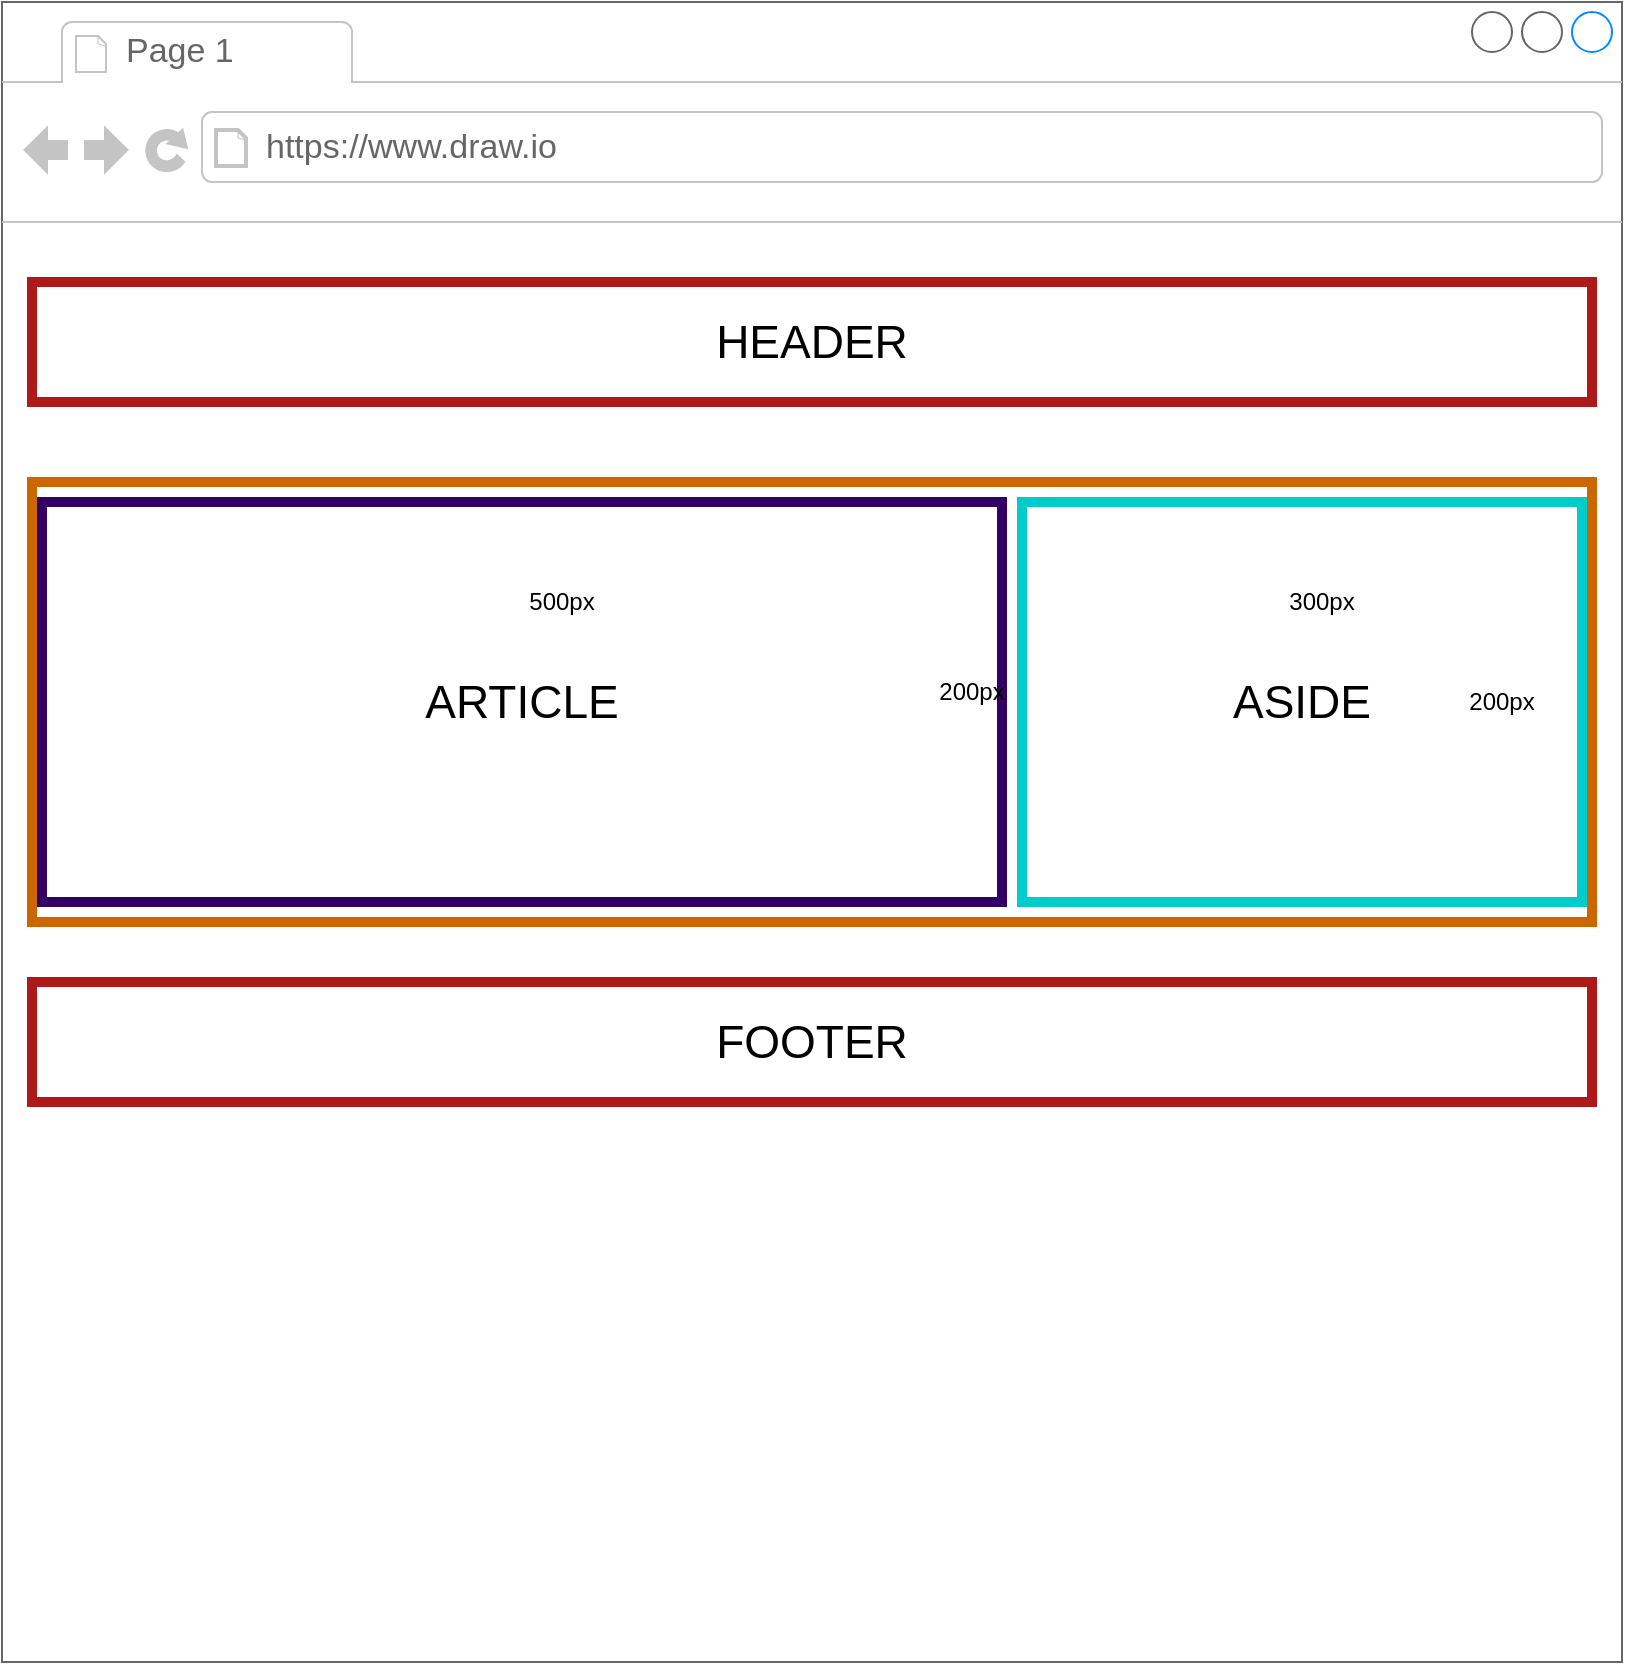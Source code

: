 <mxfile version="21.6.2" type="device">
  <diagram name="Página-1" id="5xZGwoBQXH4ZTYTrgQlR">
    <mxGraphModel dx="1434" dy="1925" grid="1" gridSize="10" guides="1" tooltips="1" connect="1" arrows="1" fold="1" page="1" pageScale="1" pageWidth="827" pageHeight="1169" math="0" shadow="0">
      <root>
        <mxCell id="0" />
        <mxCell id="1" parent="0" />
        <mxCell id="EeH7EwzgdKEc6dWmX7hu-1" value="" style="strokeWidth=1;shadow=0;dashed=0;align=center;html=1;shape=mxgraph.mockup.containers.browserWindow;rSize=0;strokeColor=#666666;strokeColor2=#008cff;strokeColor3=#c4c4c4;mainText=,;recursiveResize=0;movable=1;resizable=1;rotatable=1;deletable=1;editable=1;locked=0;connectable=1;" parent="1" vertex="1">
          <mxGeometry y="-200" width="810" height="830" as="geometry" />
        </mxCell>
        <mxCell id="EeH7EwzgdKEc6dWmX7hu-2" value="Page 1" style="strokeWidth=1;shadow=0;dashed=0;align=center;html=1;shape=mxgraph.mockup.containers.anchor;fontSize=17;fontColor=#666666;align=left;whiteSpace=wrap;" parent="EeH7EwzgdKEc6dWmX7hu-1" vertex="1">
          <mxGeometry x="60" y="12" width="110" height="26" as="geometry" />
        </mxCell>
        <mxCell id="EeH7EwzgdKEc6dWmX7hu-3" value="https://www.draw.io" style="strokeWidth=1;shadow=0;dashed=0;align=center;html=1;shape=mxgraph.mockup.containers.anchor;rSize=0;fontSize=17;fontColor=#666666;align=left;" parent="EeH7EwzgdKEc6dWmX7hu-1" vertex="1">
          <mxGeometry x="130" y="60" width="250" height="26" as="geometry" />
        </mxCell>
        <mxCell id="EeH7EwzgdKEc6dWmX7hu-6" value="FOOTER" style="rounded=0;whiteSpace=wrap;html=1;strokeColor=#ae1919;strokeWidth=5;fontSize=23;" parent="EeH7EwzgdKEc6dWmX7hu-1" vertex="1">
          <mxGeometry x="15" y="490" width="780" height="60" as="geometry" />
        </mxCell>
        <mxCell id="EeH7EwzgdKEc6dWmX7hu-4" value="HEADER" style="rounded=0;whiteSpace=wrap;html=1;strokeColor=#ae1919;strokeWidth=5;fontSize=23;" parent="EeH7EwzgdKEc6dWmX7hu-1" vertex="1">
          <mxGeometry x="15" y="140" width="780" height="60" as="geometry" />
        </mxCell>
        <mxCell id="EeH7EwzgdKEc6dWmX7hu-5" value="SECTION" style="rounded=0;whiteSpace=wrap;html=1;strokeColor=#CC6600;strokeWidth=5;fontSize=23;" parent="EeH7EwzgdKEc6dWmX7hu-1" vertex="1">
          <mxGeometry x="15" y="220" width="780" height="250" as="geometry" />
        </mxCell>
        <mxCell id="EeH7EwzgdKEc6dWmX7hu-7" value="ARTICLE" style="rounded=0;whiteSpace=wrap;html=1;strokeColor=#330066;strokeWidth=5;fontSize=23;" parent="EeH7EwzgdKEc6dWmX7hu-1" vertex="1">
          <mxGeometry x="30" y="250" width="480" height="200" as="geometry" />
        </mxCell>
        <mxCell id="EeH7EwzgdKEc6dWmX7hu-9" value="ASIDE" style="rounded=0;whiteSpace=wrap;html=1;strokeColor=#00CCCC;strokeWidth=5;fontSize=23;" parent="EeH7EwzgdKEc6dWmX7hu-1" vertex="1">
          <mxGeometry x="530" y="250" width="250" height="200" as="geometry" />
        </mxCell>
        <mxCell id="i5nm8C0TdVa-hS7QHE1q-1" value="500px" style="text;html=1;strokeColor=none;fillColor=none;align=center;verticalAlign=middle;whiteSpace=wrap;rounded=0;" vertex="1" parent="EeH7EwzgdKEc6dWmX7hu-1">
          <mxGeometry x="250" y="270" width="60" height="60" as="geometry" />
        </mxCell>
        <mxCell id="i5nm8C0TdVa-hS7QHE1q-2" value="300px" style="text;html=1;strokeColor=none;fillColor=none;align=center;verticalAlign=middle;whiteSpace=wrap;rounded=0;" vertex="1" parent="EeH7EwzgdKEc6dWmX7hu-1">
          <mxGeometry x="630" y="270" width="60" height="60" as="geometry" />
        </mxCell>
        <mxCell id="i5nm8C0TdVa-hS7QHE1q-3" value="" style="strokeWidth=1;shadow=0;dashed=0;align=center;html=1;shape=mxgraph.mockup.containers.browserWindow;rSize=0;strokeColor=#666666;strokeColor2=#008cff;strokeColor3=#c4c4c4;mainText=,;recursiveResize=0;movable=1;resizable=1;rotatable=1;deletable=1;editable=1;locked=0;connectable=1;" vertex="1" parent="EeH7EwzgdKEc6dWmX7hu-1">
          <mxGeometry width="810" height="830" as="geometry" />
        </mxCell>
        <mxCell id="i5nm8C0TdVa-hS7QHE1q-4" value="Page 1" style="strokeWidth=1;shadow=0;dashed=0;align=center;html=1;shape=mxgraph.mockup.containers.anchor;fontSize=17;fontColor=#666666;align=left;whiteSpace=wrap;" vertex="1" parent="i5nm8C0TdVa-hS7QHE1q-3">
          <mxGeometry x="60" y="12" width="110" height="26" as="geometry" />
        </mxCell>
        <mxCell id="i5nm8C0TdVa-hS7QHE1q-5" value="https://www.draw.io" style="strokeWidth=1;shadow=0;dashed=0;align=center;html=1;shape=mxgraph.mockup.containers.anchor;rSize=0;fontSize=17;fontColor=#666666;align=left;" vertex="1" parent="i5nm8C0TdVa-hS7QHE1q-3">
          <mxGeometry x="130" y="60" width="250" height="26" as="geometry" />
        </mxCell>
        <mxCell id="i5nm8C0TdVa-hS7QHE1q-6" value="FOOTER" style="rounded=0;whiteSpace=wrap;html=1;strokeColor=#ae1919;strokeWidth=5;fontSize=23;" vertex="1" parent="i5nm8C0TdVa-hS7QHE1q-3">
          <mxGeometry x="15" y="490" width="780" height="60" as="geometry" />
        </mxCell>
        <mxCell id="i5nm8C0TdVa-hS7QHE1q-7" value="HEADER" style="rounded=0;whiteSpace=wrap;html=1;strokeColor=#ae1919;strokeWidth=5;fontSize=23;" vertex="1" parent="i5nm8C0TdVa-hS7QHE1q-3">
          <mxGeometry x="15" y="140" width="780" height="60" as="geometry" />
        </mxCell>
        <mxCell id="i5nm8C0TdVa-hS7QHE1q-8" value="SECTION" style="rounded=0;whiteSpace=wrap;html=1;strokeColor=#CC6600;strokeWidth=5;fontSize=23;" vertex="1" parent="i5nm8C0TdVa-hS7QHE1q-3">
          <mxGeometry x="15" y="240" width="780" height="220" as="geometry" />
        </mxCell>
        <mxCell id="i5nm8C0TdVa-hS7QHE1q-9" value="ARTICLE" style="rounded=0;whiteSpace=wrap;html=1;strokeColor=#330066;strokeWidth=5;fontSize=23;" vertex="1" parent="i5nm8C0TdVa-hS7QHE1q-3">
          <mxGeometry x="20" y="250" width="480" height="200" as="geometry" />
        </mxCell>
        <mxCell id="i5nm8C0TdVa-hS7QHE1q-10" value="ASIDE" style="rounded=0;whiteSpace=wrap;html=1;strokeColor=#00CCCC;strokeWidth=5;fontSize=23;" vertex="1" parent="i5nm8C0TdVa-hS7QHE1q-3">
          <mxGeometry x="510" y="250" width="280" height="200" as="geometry" />
        </mxCell>
        <mxCell id="i5nm8C0TdVa-hS7QHE1q-11" value="500px" style="text;html=1;strokeColor=none;fillColor=none;align=center;verticalAlign=middle;whiteSpace=wrap;rounded=0;" vertex="1" parent="i5nm8C0TdVa-hS7QHE1q-3">
          <mxGeometry x="250" y="270" width="60" height="60" as="geometry" />
        </mxCell>
        <mxCell id="i5nm8C0TdVa-hS7QHE1q-12" value="300px" style="text;html=1;strokeColor=none;fillColor=none;align=center;verticalAlign=middle;whiteSpace=wrap;rounded=0;" vertex="1" parent="i5nm8C0TdVa-hS7QHE1q-3">
          <mxGeometry x="630" y="270" width="60" height="60" as="geometry" />
        </mxCell>
        <mxCell id="i5nm8C0TdVa-hS7QHE1q-13" value="200px" style="text;html=1;strokeColor=none;fillColor=none;align=center;verticalAlign=middle;whiteSpace=wrap;rounded=0;" vertex="1" parent="i5nm8C0TdVa-hS7QHE1q-3">
          <mxGeometry x="455" y="315" width="60" height="60" as="geometry" />
        </mxCell>
        <mxCell id="i5nm8C0TdVa-hS7QHE1q-14" value="200px" style="text;html=1;strokeColor=none;fillColor=none;align=center;verticalAlign=middle;whiteSpace=wrap;rounded=0;" vertex="1" parent="i5nm8C0TdVa-hS7QHE1q-3">
          <mxGeometry x="720" y="320" width="60" height="60" as="geometry" />
        </mxCell>
      </root>
    </mxGraphModel>
  </diagram>
</mxfile>
